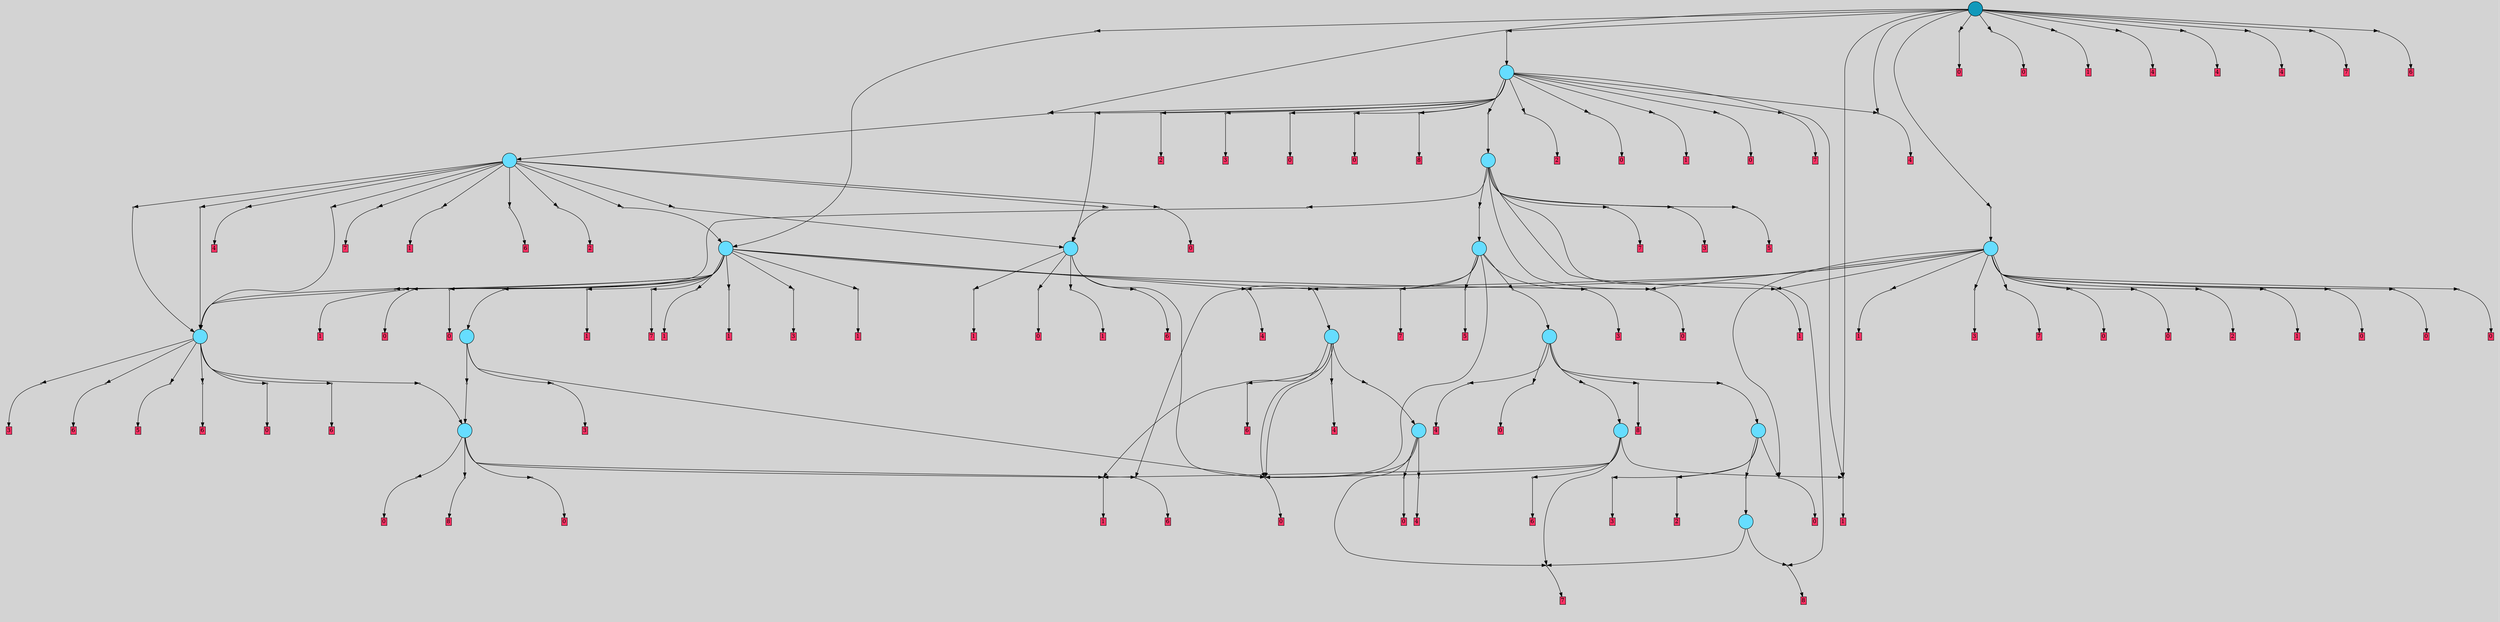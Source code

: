 // File exported with GEGELATI v1.3.1
// On the 2024-07-09 02:22:18
// With the MARL::MarlTPGGraphDotExporter
digraph{
	graph[pad = "0.212, 0.055" bgcolor = lightgray]
	node[shape=circle style = filled label = ""]
		T7 [fillcolor="#66ddff"]
		T148 [fillcolor="#66ddff"]
		T198 [fillcolor="#66ddff"]
		T244 [fillcolor="#66ddff"]
		T254 [fillcolor="#66ddff"]
		T368 [fillcolor="#66ddff"]
		T440 [fillcolor="#66ddff"]
		T540 [fillcolor="#66ddff"]
		T645 [fillcolor="#66ddff"]
		T694 [fillcolor="#66ddff"]
		T898 [fillcolor="#66ddff"]
		T1302 [fillcolor="#66ddff"]
		T1539 [fillcolor="#66ddff"]
		T1646 [fillcolor="#66ddff"]
		T3061 [fillcolor="#66ddff"]
		T3866 [fillcolor="#66ddff"]
		T4698 [fillcolor="#1199bb"]
		P51791 [fillcolor="#cccccc" shape=point] //
		I51791 [shape=box style=invis label="3|6&1|7#0|0&#92;n7|5&4|6#4|5&#92;n4|1&2|0#0|6&#92;n3|2&3|1#4|2&#92;n7|4&0|5#4|3&#92;n3|4&2|4#1|3&#92;n"]
		P51791 -> I51791[style=invis]
		A37044 [fillcolor="#ff3366" shape=box margin=0.03 width=0 height=0 label="7"]
		T7 -> P51791 -> A37044
		P51792 [fillcolor="#cccccc" shape=point] //
		I51792 [shape=box style=invis label="6|0&1|2#4|7&#92;n0|2&2|2#1|2&#92;n1|3&2|0#3|5&#92;n6|0&2|5#1|2&#92;n2|4&4|5#2|0&#92;n"]
		P51792 -> I51792[style=invis]
		A37045 [fillcolor="#ff3366" shape=box margin=0.03 width=0 height=0 label="8"]
		T7 -> P51792 -> A37045
		P51793 [fillcolor="#cccccc" shape=point] //
		I51793 [shape=box style=invis label="6|4&0|6#4|0&#92;n2|0&3|2#1|4&#92;n"]
		P51793 -> I51793[style=invis]
		T148 -> P51793 -> T7
		P51794 [fillcolor="#cccccc" shape=point] //
		I51794 [shape=box style=invis label="6|4&0|1#0|0&#92;n8|7&2|2#0|7&#92;n2|4&1|0#4|2&#92;n4|4&2|5#0|3&#92;n1|0&2|4#1|1&#92;n6|5&4|6#0|3&#92;n2|6&0|3#3|6&#92;n"]
		P51794 -> I51794[style=invis]
		A37046 [fillcolor="#ff3366" shape=box margin=0.03 width=0 height=0 label="3"]
		T148 -> P51794 -> A37046
		P51795 [fillcolor="#cccccc" shape=point] //
		I51795 [shape=box style=invis label="5|6&0|3#1|5&#92;n3|6&2|3#1|5&#92;n8|7&3|4#1|7&#92;n"]
		P51795 -> I51795[style=invis]
		A37047 [fillcolor="#ff3366" shape=box margin=0.03 width=0 height=0 label="2"]
		T148 -> P51795 -> A37047
		P51796 [fillcolor="#cccccc" shape=point] //
		I51796 [shape=box style=invis label="1|7&2|2#3|3&#92;n"]
		P51796 -> I51796[style=invis]
		A37048 [fillcolor="#ff3366" shape=box margin=0.03 width=0 height=0 label="0"]
		T148 -> P51796 -> A37048
		P51797 [fillcolor="#cccccc" shape=point] //
		I51797 [shape=box style=invis label="7|0&4|5#3|1&#92;n7|7&2|2#2|4&#92;n4|0&2|6#3|7&#92;n0|2&4|2#1|2&#92;n5|2&2|4#4|1&#92;n8|5&2|1#1|7&#92;n2|4&0|1#3|4&#92;n7|1&4|0#2|3&#92;n3|3&4|5#1|0&#92;n"]
		P51797 -> I51797[style=invis]
		A37049 [fillcolor="#ff3366" shape=box margin=0.03 width=0 height=0 label="6"]
		T198 -> P51797 -> A37049
		P51798 [fillcolor="#cccccc" shape=point] //
		I51798 [shape=box style=invis label="2|0&3|4#2|3&#92;n4|0&1|7#4|6&#92;n1|1&4|5#2|2&#92;n"]
		P51798 -> I51798[style=invis]
		A37050 [fillcolor="#ff3366" shape=box margin=0.03 width=0 height=0 label="0"]
		T198 -> P51798 -> A37050
		P51799 [fillcolor="#cccccc" shape=point] //
		I51799 [shape=box style=invis label="3|6&3|2#2|6&#92;n5|2&3|5#3|3&#92;n4|2&4|3#2|2&#92;n"]
		P51799 -> I51799[style=invis]
		A37051 [fillcolor="#ff3366" shape=box margin=0.03 width=0 height=0 label="1"]
		T198 -> P51799 -> A37051
		T198 -> P51791
		P51800 [fillcolor="#cccccc" shape=point] //
		I51800 [shape=box style=invis label="5|2&3|5#3|3&#92;n3|3&3|2#2|6&#92;n4|2&4|3#2|2&#92;n"]
		P51800 -> I51800[style=invis]
		A37052 [fillcolor="#ff3366" shape=box margin=0.03 width=0 height=0 label="1"]
		T198 -> P51800 -> A37052
		P51801 [fillcolor="#cccccc" shape=point] //
		I51801 [shape=box style=invis label="4|1&2|1#3|0&#92;n5|7&4|6#1|0&#92;n8|7&0|5#1|4&#92;n2|7&4|7#0|6&#92;n0|0&0|0#3|6&#92;n"]
		P51801 -> I51801[style=invis]
		A37053 [fillcolor="#ff3366" shape=box margin=0.03 width=0 height=0 label="0"]
		T244 -> P51801 -> A37053
		P51802 [fillcolor="#cccccc" shape=point] //
		I51802 [shape=box style=invis label="6|4&0|1#0|0&#92;n6|5&4|6#0|3&#92;n2|4&1|0#4|2&#92;n4|4&4|5#0|3&#92;n1|0&2|4#1|1&#92;n8|7&2|2#0|7&#92;n"]
		P51802 -> I51802[style=invis]
		A37054 [fillcolor="#ff3366" shape=box margin=0.03 width=0 height=0 label="8"]
		T244 -> P51802 -> A37054
		P51803 [fillcolor="#cccccc" shape=point] //
		I51803 [shape=box style=invis label="0|5&2|4#4|0&#92;n0|7&3|3#3|1&#92;n"]
		P51803 -> I51803[style=invis]
		A37055 [fillcolor="#ff3366" shape=box margin=0.03 width=0 height=0 label="6"]
		T244 -> P51803 -> A37055
		P51804 [fillcolor="#cccccc" shape=point] //
		I51804 [shape=box style=invis label="1|1&4|5#2|2&#92;n4|0&1|3#4|6&#92;n4|4&4|2#4|5&#92;n"]
		P51804 -> I51804[style=invis]
		A37056 [fillcolor="#ff3366" shape=box margin=0.03 width=0 height=0 label="0"]
		T244 -> P51804 -> A37056
		T244 -> P51799
		T254 -> P51791
		P51805 [fillcolor="#cccccc" shape=point] //
		I51805 [shape=box style=invis label="1|7&3|3#4|2&#92;n1|0&2|2#0|3&#92;n3|6&3|7#0|4&#92;n"]
		P51805 -> I51805[style=invis]
		A37057 [fillcolor="#ff3366" shape=box margin=0.03 width=0 height=0 label="4"]
		T254 -> P51805 -> A37057
		P51806 [fillcolor="#cccccc" shape=point] //
		I51806 [shape=box style=invis label="8|5&0|0#2|0&#92;n8|7&1|1#1|2&#92;n4|0&3|4#4|0&#92;n4|1&1|3#3|7&#92;n0|7&3|6#3|3&#92;n"]
		P51806 -> I51806[style=invis]
		A37058 [fillcolor="#ff3366" shape=box margin=0.03 width=0 height=0 label="0"]
		T254 -> P51806 -> A37058
		T254 -> P51798
		T368 -> P51798
		T368 -> P51799
		P51807 [fillcolor="#cccccc" shape=point] //
		I51807 [shape=box style=invis label="2|4&3|0#3|7&#92;n6|3&4|3#4|4&#92;n0|1&4|6#3|7&#92;n"]
		P51807 -> I51807[style=invis]
		A37059 [fillcolor="#ff3366" shape=box margin=0.03 width=0 height=0 label="4"]
		T368 -> P51807 -> A37059
		P51808 [fillcolor="#cccccc" shape=point] //
		I51808 [shape=box style=invis label="1|1&4|5#2|2&#92;n2|0&3|4#2|3&#92;n5|4&3|3#0|3&#92;n"]
		P51808 -> I51808[style=invis]
		T368 -> P51808 -> T254
		T368 -> P51798
		P51809 [fillcolor="#cccccc" shape=point] //
		I51809 [shape=box style=invis label="4|7&4|4#1|2&#92;n1|6&1|2#3|1&#92;n0|0&3|0#2|5&#92;n6|6&2|3#3|1&#92;n1|3&3|0#0|1&#92;n"]
		P51809 -> I51809[style=invis]
		A37060 [fillcolor="#ff3366" shape=box margin=0.03 width=0 height=0 label="6"]
		T368 -> P51809 -> A37060
		P51810 [fillcolor="#cccccc" shape=point] //
		I51810 [shape=box style=invis label="3|6&3|7#0|4&#92;n1|6&2|2#0|3&#92;n"]
		P51810 -> I51810[style=invis]
		A37061 [fillcolor="#ff3366" shape=box margin=0.03 width=0 height=0 label="4"]
		T440 -> P51810 -> A37061
		P51811 [fillcolor="#cccccc" shape=point] //
		I51811 [shape=box style=invis label="5|6&2|7#2|2&#92;n8|7&4|1#0|2&#92;n3|5&2|3#4|5&#92;n7|0&4|5#0|3&#92;n7|5&0|2#4|4&#92;n"]
		P51811 -> I51811[style=invis]
		T440 -> P51811 -> T148
		P51812 [fillcolor="#cccccc" shape=point] //
		I51812 [shape=box style=invis label="2|2&4|6#1|0&#92;n5|1&0|5#3|0&#92;n0|0&0|1#0|0&#92;n"]
		P51812 -> I51812[style=invis]
		A37062 [fillcolor="#ff3366" shape=box margin=0.03 width=0 height=0 label="0"]
		T440 -> P51812 -> A37062
		P51813 [fillcolor="#cccccc" shape=point] //
		I51813 [shape=box style=invis label="1|6&2|0#3|5&#92;n0|6&1|5#1|6&#92;n6|0&1|2#4|7&#92;n0|0&2|4#0|1&#92;n6|0&2|5#1|2&#92;n2|2&4|5#2|0&#92;n"]
		P51813 -> I51813[style=invis]
		A37063 [fillcolor="#ff3366" shape=box margin=0.03 width=0 height=0 label="8"]
		T440 -> P51813 -> A37063
		P51814 [fillcolor="#cccccc" shape=point] //
		I51814 [shape=box style=invis label="1|1&2|7#2|0&#92;n3|0&1|1#4|5&#92;n"]
		P51814 -> I51814[style=invis]
		T440 -> P51814 -> T198
		P51815 [fillcolor="#cccccc" shape=point] //
		I51815 [shape=box style=invis label="7|7&0|4#3|4&#92;n6|2&1|4#3|6&#92;n3|2&4|4#3|1&#92;n1|1&3|2#0|6&#92;n5|7&2|6#4|5&#92;n2|4&3|2#0|4&#92;n7|1&0|4#3|4&#92;n0|4&1|0#3|6&#92;n0|0&2|2#3|3&#92;n0|1&2|0#0|5&#92;n"]
		P51815 -> I51815[style=invis]
		A37064 [fillcolor="#ff3366" shape=box margin=0.03 width=0 height=0 label="3"]
		T540 -> P51815 -> A37064
		P51816 [fillcolor="#cccccc" shape=point] //
		I51816 [shape=box style=invis label="3|4&4|6#1|3&#92;n7|6&2|7#4|1&#92;n2|5&3|0#1|0&#92;n0|0&3|4#3|1&#92;n7|5&4|6#4|5&#92;n1|6&4|7#1|0&#92;n0|1&3|2#2|6&#92;n6|6&4|5#2|4&#92;n7|0&1|0#4|3&#92;n"]
		P51816 -> I51816[style=invis]
		A37065 [fillcolor="#ff3366" shape=box margin=0.03 width=0 height=0 label="7"]
		T540 -> P51816 -> A37065
		P51817 [fillcolor="#cccccc" shape=point] //
		I51817 [shape=box style=invis label="7|5&0|1#2|7&#92;n8|5&0|1#1|0&#92;n7|2&2|1#0|7&#92;n3|5&3|5#0|1&#92;n3|0&2|3#2|1&#92;n"]
		P51817 -> I51817[style=invis]
		A37066 [fillcolor="#ff3366" shape=box margin=0.03 width=0 height=0 label="5"]
		T540 -> P51817 -> A37066
		T540 -> P51798
		T540 -> P51803
		P51818 [fillcolor="#cccccc" shape=point] //
		I51818 [shape=box style=invis label="5|1&4|0#1|2&#92;n0|5&2|4#4|0&#92;n"]
		P51818 -> I51818[style=invis]
		T540 -> P51818 -> T440
		P51819 [fillcolor="#cccccc" shape=point] //
		I51819 [shape=box style=invis label="4|5&2|0#3|2&#92;n5|3&4|5#2|3&#92;n2|0&2|3#1|4&#92;n6|5&3|0#1|5&#92;n"]
		P51819 -> I51819[style=invis]
		A37067 [fillcolor="#ff3366" shape=box margin=0.03 width=0 height=0 label="1"]
		T645 -> P51819 -> A37067
		P51820 [fillcolor="#cccccc" shape=point] //
		I51820 [shape=box style=invis label="4|0&1|7#4|6&#92;n2|0&2|4#2|3&#92;n1|1&4|5#2|2&#92;n8|7&4|1#0|5&#92;n"]
		P51820 -> I51820[style=invis]
		A37068 [fillcolor="#ff3366" shape=box margin=0.03 width=0 height=0 label="0"]
		T645 -> P51820 -> A37068
		P51821 [fillcolor="#cccccc" shape=point] //
		I51821 [shape=box style=invis label="6|1&0|5#4|7&#92;n7|0&2|0#4|1&#92;n3|6&3|2#4|6&#92;n4|2&4|2#2|2&#92;n5|2&3|5#3|3&#92;n"]
		P51821 -> I51821[style=invis]
		A37069 [fillcolor="#ff3366" shape=box margin=0.03 width=0 height=0 label="1"]
		T645 -> P51821 -> A37069
		T645 -> P51798
		P51822 [fillcolor="#cccccc" shape=point] //
		I51822 [shape=box style=invis label="5|0&2|3#3|7&#92;n0|7&4|2#3|4&#92;n"]
		P51822 -> I51822[style=invis]
		A37070 [fillcolor="#ff3366" shape=box margin=0.03 width=0 height=0 label="6"]
		T645 -> P51822 -> A37070
		P51823 [fillcolor="#cccccc" shape=point] //
		I51823 [shape=box style=invis label="6|3&3|0#2|1&#92;n1|0&3|4#2|4&#92;n1|1&4|5#2|2&#92;n"]
		P51823 -> I51823[style=invis]
		T694 -> P51823 -> T244
		P51824 [fillcolor="#cccccc" shape=point] //
		I51824 [shape=box style=invis label="6|2&0|7#3|7&#92;n8|2&4|5#4|5&#92;n0|4&1|1#3|6&#92;n7|1&0|4#3|4&#92;n2|2&4|2#1|5&#92;n6|1&4|7#2|2&#92;n2|5&2|5#2|0&#92;n5|7&2|6#4|5&#92;n2|0&4|7#2|2&#92;n"]
		P51824 -> I51824[style=invis]
		A37071 [fillcolor="#ff3366" shape=box margin=0.03 width=0 height=0 label="3"]
		T694 -> P51824 -> A37071
		T694 -> P51798
		P51825 [fillcolor="#cccccc" shape=point] //
		I51825 [shape=box style=invis label="1|6&3|3#3|0&#92;n4|5&2|3#4|7&#92;n2|3&2|2#1|3&#92;n8|4&4|1#3|7&#92;n6|3&0|0#0|5&#92;n7|0&4|6#0|6&#92;n"]
		P51825 -> I51825[style=invis]
		T898 -> P51825 -> T244
		P51826 [fillcolor="#cccccc" shape=point] //
		I51826 [shape=box style=invis label="6|2&0|7#3|7&#92;n8|2&4|5#4|5&#92;n0|4&1|1#3|6&#92;n7|1&0|4#3|4&#92;n2|2&4|2#1|5&#92;n6|1&4|7#2|2&#92;n2|5&2|5#2|0&#92;n2|0&4|7#2|2&#92;n5|7&2|6#4|5&#92;n1|1&3|3#1|6&#92;n"]
		P51826 -> I51826[style=invis]
		A37072 [fillcolor="#ff3366" shape=box margin=0.03 width=0 height=0 label="3"]
		T898 -> P51826 -> A37072
		P51827 [fillcolor="#cccccc" shape=point] //
		I51827 [shape=box style=invis label="0|7&3|3#3|0&#92;n0|5&2|4#4|0&#92;n"]
		P51827 -> I51827[style=invis]
		A37073 [fillcolor="#ff3366" shape=box margin=0.03 width=0 height=0 label="6"]
		T898 -> P51827 -> A37073
		P51828 [fillcolor="#cccccc" shape=point] //
		I51828 [shape=box style=invis label="8|5&0|1#1|0&#92;n7|5&0|1#2|7&#92;n7|2&2|1#0|7&#92;n3|0&2|3#2|1&#92;n"]
		P51828 -> I51828[style=invis]
		A37074 [fillcolor="#ff3366" shape=box margin=0.03 width=0 height=0 label="5"]
		T898 -> P51828 -> A37074
		P51829 [fillcolor="#cccccc" shape=point] //
		I51829 [shape=box style=invis label="5|6&4|7#0|3&#92;n6|5&4|4#3|1&#92;n4|6&3|0#1|1&#92;n5|0&0|1#1|7&#92;n"]
		P51829 -> I51829[style=invis]
		A37075 [fillcolor="#ff3366" shape=box margin=0.03 width=0 height=0 label="6"]
		T898 -> P51829 -> A37075
		P51830 [fillcolor="#cccccc" shape=point] //
		I51830 [shape=box style=invis label="5|0&3|7#0|0&#92;n2|2&0|3#1|4&#92;n6|4&4|2#0|4&#92;n1|7&2|2#3|3&#92;n"]
		P51830 -> I51830[style=invis]
		A37076 [fillcolor="#ff3366" shape=box margin=0.03 width=0 height=0 label="0"]
		T898 -> P51830 -> A37076
		P51831 [fillcolor="#cccccc" shape=point] //
		I51831 [shape=box style=invis label="0|5&1|3#1|6&#92;n5|0&0|6#3|4&#92;n6|7&3|4#0|4&#92;n"]
		P51831 -> I51831[style=invis]
		A37077 [fillcolor="#ff3366" shape=box margin=0.03 width=0 height=0 label="6"]
		T898 -> P51831 -> A37077
		P51832 [fillcolor="#cccccc" shape=point] //
		I51832 [shape=box style=invis label="7|3&4|2#2|0&#92;n6|0&3|2#4|6&#92;n5|2&1|4#2|6&#92;n8|3&2|0#3|6&#92;n6|7&2|1#4|4&#92;n1|3&1|0#2|0&#92;n"]
		P51832 -> I51832[style=invis]
		A37078 [fillcolor="#ff3366" shape=box margin=0.03 width=0 height=0 label="7"]
		T1302 -> P51832 -> A37078
		T1302 -> P51792
		P51833 [fillcolor="#cccccc" shape=point] //
		I51833 [shape=box style=invis label="8|0&3|4#2|5&#92;n5|7&3|4#4|5&#92;n6|1&4|6#3|7&#92;n2|0&4|7#0|2&#92;n6|1&4|7#4|2&#92;n4|1&0|4#3|4&#92;n0|4&1|1#3|6&#92;n2|5&2|5#2|0&#92;n"]
		P51833 -> I51833[style=invis]
		A37079 [fillcolor="#ff3366" shape=box margin=0.03 width=0 height=0 label="3"]
		T1302 -> P51833 -> A37079
		P51834 [fillcolor="#cccccc" shape=point] //
		I51834 [shape=box style=invis label="1|4&4|3#3|3&#92;n5|2&3|2#0|0&#92;n4|0&3|4#4|7&#92;n5|0&4|7#4|1&#92;n4|1&3|5#3|3&#92;n8|1&1|3#4|5&#92;n0|3&2|6#1|0&#92;n4|4&4|0#4|5&#92;n"]
		P51834 -> I51834[style=invis]
		T1302 -> P51834 -> T540
		P51835 [fillcolor="#cccccc" shape=point] //
		I51835 [shape=box style=invis label="1|1&0|5#2|2&#92;n4|0&1|7#4|6&#92;n2|0&1|6#2|1&#92;n"]
		P51835 -> I51835[style=invis]
		A37080 [fillcolor="#ff3366" shape=box margin=0.03 width=0 height=0 label="0"]
		T1302 -> P51835 -> A37080
		P51836 [fillcolor="#cccccc" shape=point] //
		I51836 [shape=box style=invis label="3|0&2|3#2|1&#92;n4|3&4|6#2|6&#92;n7|2&2|1#3|7&#92;n7|0&0|1#2|7&#92;n8|7&4|5#3|4&#92;n"]
		P51836 -> I51836[style=invis]
		A37081 [fillcolor="#ff3366" shape=box margin=0.03 width=0 height=0 label="5"]
		T1302 -> P51836 -> A37081
		P51837 [fillcolor="#cccccc" shape=point] //
		I51837 [shape=box style=invis label="5|3&4|2#2|3&#92;n4|7&2|3#3|2&#92;n1|5&3|0#1|5&#92;n2|0&2|3#1|4&#92;n3|7&0|4#4|4&#92;n"]
		P51837 -> I51837[style=invis]
		A37082 [fillcolor="#ff3366" shape=box margin=0.03 width=0 height=0 label="1"]
		T1302 -> P51837 -> A37082
		P51838 [fillcolor="#cccccc" shape=point] //
		I51838 [shape=box style=invis label="1|0&4|3#1|3&#92;n6|1&2|3#0|1&#92;n7|5&1|1#0|7&#92;n"]
		P51838 -> I51838[style=invis]
		T1302 -> P51838 -> T898
		P51839 [fillcolor="#cccccc" shape=point] //
		I51839 [shape=box style=invis label="1|7&3|0#1|5&#92;n4|7&2|2#3|2&#92;n5|3&4|5#2|3&#92;n2|0&2|3#1|4&#92;n3|4&0|0#0|2&#92;n3|7&0|4#4|4&#92;n"]
		P51839 -> I51839[style=invis]
		A37083 [fillcolor="#ff3366" shape=box margin=0.03 width=0 height=0 label="1"]
		T1539 -> P51839 -> A37083
		P51840 [fillcolor="#cccccc" shape=point] //
		I51840 [shape=box style=invis label="6|2&0|7#3|7&#92;n8|2&4|0#4|5&#92;n0|4&1|1#3|6&#92;n4|1&0|4#3|4&#92;n5|7&2|6#4|5&#92;n2|0&4|7#2|2&#92;n6|1&4|7#4|2&#92;n3|7&0|2#3|2&#92;n2|5&2|5#2|0&#92;n"]
		P51840 -> I51840[style=invis]
		A37084 [fillcolor="#ff3366" shape=box margin=0.03 width=0 height=0 label="3"]
		T1539 -> P51840 -> A37084
		P51841 [fillcolor="#cccccc" shape=point] //
		I51841 [shape=box style=invis label="3|6&0|7#1|1&#92;n6|2&2|0#1|4&#92;n0|5&0|2#0|0&#92;n7|4&2|4#3|1&#92;n1|0&0|6#1|1&#92;n"]
		P51841 -> I51841[style=invis]
		A37085 [fillcolor="#ff3366" shape=box margin=0.03 width=0 height=0 label="1"]
		T1539 -> P51841 -> A37085
		P51842 [fillcolor="#cccccc" shape=point] //
		I51842 [shape=box style=invis label="3|4&1|4#1|1&#92;n5|0&2|7#3|4&#92;n"]
		P51842 -> I51842[style=invis]
		A37086 [fillcolor="#ff3366" shape=box margin=0.03 width=0 height=0 label="1"]
		T1539 -> P51842 -> A37086
		P51843 [fillcolor="#cccccc" shape=point] //
		I51843 [shape=box style=invis label="1|5&1|3#0|2&#92;n0|3&1|5#2|1&#92;n2|0&3|4#2|7&#92;n4|0&1|7#4|6&#92;n7|4&2|4#4|2&#92;n1|0&1|1#3|3&#92;n"]
		P51843 -> I51843[style=invis]
		A37087 [fillcolor="#ff3366" shape=box margin=0.03 width=0 height=0 label="0"]
		T1539 -> P51843 -> A37087
		P51844 [fillcolor="#cccccc" shape=point] //
		I51844 [shape=box style=invis label="6|3&3|3#2|0&#92;n0|0&3|5#2|0&#92;n1|6&2|5#1|5&#92;n"]
		P51844 -> I51844[style=invis]
		T1539 -> P51844 -> T694
		P51845 [fillcolor="#cccccc" shape=point] //
		I51845 [shape=box style=invis label="7|4&4|6#0|2&#92;n4|0&4|7#4|6&#92;n2|0&3|4#2|3&#92;n"]
		P51845 -> I51845[style=invis]
		T1539 -> P51845 -> T368
		P51846 [fillcolor="#cccccc" shape=point] //
		I51846 [shape=box style=invis label="0|5&0|4#2|6&#92;n1|3&0|3#4|6&#92;n"]
		P51846 -> I51846[style=invis]
		A37088 [fillcolor="#ff3366" shape=box margin=0.03 width=0 height=0 label="0"]
		T1539 -> P51846 -> A37088
		P51847 [fillcolor="#cccccc" shape=point] //
		I51847 [shape=box style=invis label="6|1&2|3#0|1&#92;n2|0&4|3#1|3&#92;n"]
		P51847 -> I51847[style=invis]
		T1539 -> P51847 -> T898
		P51848 [fillcolor="#cccccc" shape=point] //
		I51848 [shape=box style=invis label="5|3&4|5#2|3&#92;n2|0&2|3#1|4&#92;n4|7&2|3#3|2&#92;n2|0&3|3#4|3&#92;n3|7&0|4#4|4&#92;n"]
		P51848 -> I51848[style=invis]
		A37089 [fillcolor="#ff3366" shape=box margin=0.03 width=0 height=0 label="1"]
		T1539 -> P51848 -> A37089
		P51849 [fillcolor="#cccccc" shape=point] //
		I51849 [shape=box style=invis label="1|4&3|2#3|6&#92;n2|6&0|3#1|0&#92;n6|4&4|1#1|4&#92;n4|6&2|0#0|0&#92;n8|0&2|4#1|2&#92;n"]
		P51849 -> I51849[style=invis]
		A37090 [fillcolor="#ff3366" shape=box margin=0.03 width=0 height=0 label="7"]
		T1539 -> P51849 -> A37090
		P51850 [fillcolor="#cccccc" shape=point] //
		I51850 [shape=box style=invis label="8|0&2|2#0|3&#92;n1|7&3|3#4|2&#92;n3|6&3|7#0|4&#92;n"]
		P51850 -> I51850[style=invis]
		A37091 [fillcolor="#ff3366" shape=box margin=0.03 width=0 height=0 label="4"]
		T1539 -> P51850 -> A37091
		P51851 [fillcolor="#cccccc" shape=point] //
		I51851 [shape=box style=invis label="1|5&3|0#1|5&#92;n5|3&4|2#2|3&#92;n4|7&2|3#3|2&#92;n5|0&3|0#4|0&#92;n2|0&2|3#1|4&#92;n6|7&0|4#4|4&#92;n"]
		P51851 -> I51851[style=invis]
		A37092 [fillcolor="#ff3366" shape=box margin=0.03 width=0 height=0 label="1"]
		T1539 -> P51851 -> A37092
		T1539 -> P51835
		T1646 -> P51837
		P51852 [fillcolor="#cccccc" shape=point] //
		I51852 [shape=box style=invis label="7|5&0|7#3|0&#92;n6|4&0|7#2|1&#92;n2|2&1|5#3|7&#92;n7|0&3|1#3|5&#92;n1|1&3|1#3|0&#92;n5|2&0|6#0|0&#92;n6|2&0|1#0|3&#92;n"]
		P51852 -> I51852[style=invis]
		A37093 [fillcolor="#ff3366" shape=box margin=0.03 width=0 height=0 label="3"]
		T1646 -> P51852 -> A37093
		P51853 [fillcolor="#cccccc" shape=point] //
		I51853 [shape=box style=invis label="6|4&4|1#1|4&#92;n8|0&2|4#1|2&#92;n1|4&4|2#3|6&#92;n4|6&2|0#0|0&#92;n2|3&0|3#1|0&#92;n"]
		P51853 -> I51853[style=invis]
		A37094 [fillcolor="#ff3366" shape=box margin=0.03 width=0 height=0 label="7"]
		T1646 -> P51853 -> A37094
		P51854 [fillcolor="#cccccc" shape=point] //
		I51854 [shape=box style=invis label="4|0&1|6#4|6&#92;n1|1&4|5#2|2&#92;n"]
		P51854 -> I51854[style=invis]
		A37095 [fillcolor="#ff3366" shape=box margin=0.03 width=0 height=0 label="0"]
		T1646 -> P51854 -> A37095
		T1646 -> P51835
		P51855 [fillcolor="#cccccc" shape=point] //
		I51855 [shape=box style=invis label="3|3&2|6#3|3&#92;n3|0&3|6#2|3&#92;n4|0&1|4#4|2&#92;n8|6&3|0#4|1&#92;n"]
		P51855 -> I51855[style=invis]
		A37096 [fillcolor="#ff3366" shape=box margin=0.03 width=0 height=0 label="0"]
		T1646 -> P51855 -> A37096
		P51856 [fillcolor="#cccccc" shape=point] //
		I51856 [shape=box style=invis label="2|1&0|0#1|2&#92;n2|0&3|4#2|2&#92;n1|1&4|2#2|2&#92;n"]
		P51856 -> I51856[style=invis]
		A37097 [fillcolor="#ff3366" shape=box margin=0.03 width=0 height=0 label="2"]
		T1646 -> P51856 -> A37097
		P51857 [fillcolor="#cccccc" shape=point] //
		I51857 [shape=box style=invis label="2|0&4|0#1|0&#92;n6|1&2|3#0|6&#92;n6|7&3|5#1|0&#92;n"]
		P51857 -> I51857[style=invis]
		A37098 [fillcolor="#ff3366" shape=box margin=0.03 width=0 height=0 label="1"]
		T1646 -> P51857 -> A37098
		P51858 [fillcolor="#cccccc" shape=point] //
		I51858 [shape=box style=invis label="2|3&0|1#2|1&#92;n0|1&1|7#4|6&#92;n4|4&2|0#2|0&#92;n1|1&4|3#2|2&#92;n4|2&2|7#1|2&#92;n"]
		P51858 -> I51858[style=invis]
		A37099 [fillcolor="#ff3366" shape=box margin=0.03 width=0 height=0 label="0"]
		T1646 -> P51858 -> A37099
		T1646 -> P51845
		P51859 [fillcolor="#cccccc" shape=point] //
		I51859 [shape=box style=invis label="1|7&3|3#3|0&#92;n1|0&2|6#3|7&#92;n"]
		P51859 -> I51859[style=invis]
		A37100 [fillcolor="#ff3366" shape=box margin=0.03 width=0 height=0 label="0"]
		T1646 -> P51859 -> A37100
		P51860 [fillcolor="#cccccc" shape=point] //
		I51860 [shape=box style=invis label="1|2&2|1#3|2&#92;n4|1&2|1#3|0&#92;n8|7&0|5#1|4&#92;n5|7&4|6#1|0&#92;n0|0&0|0#3|6&#92;n"]
		P51860 -> I51860[style=invis]
		A37101 [fillcolor="#ff3366" shape=box margin=0.03 width=0 height=0 label="0"]
		T1646 -> P51860 -> A37101
		T1646 -> P51850
		T1646 -> P51796
		P51861 [fillcolor="#cccccc" shape=point] //
		I51861 [shape=box style=invis label="5|3&2|5#2|3&#92;n2|0&2|3#1|4&#92;n4|7&2|3#3|2&#92;n1|5&3|0#1|5&#92;n3|7&0|4#4|4&#92;n"]
		P51861 -> I51861[style=invis]
		A37102 [fillcolor="#ff3366" shape=box margin=0.03 width=0 height=0 label="1"]
		T1646 -> P51861 -> A37102
		P51862 [fillcolor="#cccccc" shape=point] //
		I51862 [shape=box style=invis label="6|2&4|2#0|2&#92;n7|7&3|7#4|7&#92;n5|0&3|2#4|6&#92;n"]
		P51862 -> I51862[style=invis]
		A37103 [fillcolor="#ff3366" shape=box margin=0.03 width=0 height=0 label="4"]
		T3061 -> P51862 -> A37103
		P51863 [fillcolor="#cccccc" shape=point] //
		I51863 [shape=box style=invis label="3|2&2|5#2|3&#92;n0|0&2|7#1|6&#92;n"]
		P51863 -> I51863[style=invis]
		T3061 -> P51863 -> T898
		P51864 [fillcolor="#cccccc" shape=point] //
		I51864 [shape=box style=invis label="2|4&2|5#2|0&#92;n6|6&0|7#4|5&#92;n4|0&4|4#3|1&#92;n"]
		P51864 -> I51864[style=invis]
		T3061 -> P51864 -> T898
		P51865 [fillcolor="#cccccc" shape=point] //
		I51865 [shape=box style=invis label="4|6&0|6#1|0&#92;n1|4&2|3#3|6&#92;n6|5&1|7#1|1&#92;n5|0&2|7#3|5&#92;n0|3&4|2#4|5&#92;n"]
		P51865 -> I51865[style=invis]
		A37104 [fillcolor="#ff3366" shape=box margin=0.03 width=0 height=0 label="7"]
		T3061 -> P51865 -> A37104
		P51866 [fillcolor="#cccccc" shape=point] //
		I51866 [shape=box style=invis label="5|3&4|5#2|3&#92;n1|0&2|3#1|4&#92;n3|7&0|1#4|4&#92;n"]
		P51866 -> I51866[style=invis]
		A37105 [fillcolor="#ff3366" shape=box margin=0.03 width=0 height=0 label="1"]
		T3061 -> P51866 -> A37105
		P51867 [fillcolor="#cccccc" shape=point] //
		I51867 [shape=box style=invis label="0|7&0|4#1|2&#92;n7|6&1|3#1|5&#92;n0|5&4|6#4|5&#92;n0|4&1|1#4|1&#92;n3|0&0|4#2|3&#92;n"]
		P51867 -> I51867[style=invis]
		T3061 -> P51867 -> T645
		P51868 [fillcolor="#cccccc" shape=point] //
		I51868 [shape=box style=invis label="2|5&4|7#3|1&#92;n1|0&2|3#0|5&#92;n"]
		P51868 -> I51868[style=invis]
		T3061 -> P51868 -> T1539
		P51869 [fillcolor="#cccccc" shape=point] //
		I51869 [shape=box style=invis label="3|0&0|4#2|3&#92;n4|0&1|7#4|6&#92;n"]
		P51869 -> I51869[style=invis]
		A37106 [fillcolor="#ff3366" shape=box margin=0.03 width=0 height=0 label="6"]
		T3061 -> P51869 -> A37106
		P51870 [fillcolor="#cccccc" shape=point] //
		I51870 [shape=box style=invis label="5|7&1|7#0|5&#92;n4|3&1|0#3|5&#92;n8|3&2|1#1|7&#92;n8|6&3|0#2|2&#92;n2|0&2|6#3|3&#92;n5|1&3|4#2|3&#92;n5|7&1|7#4|4&#92;n"]
		P51870 -> I51870[style=invis]
		T3061 -> P51870 -> T645
		P51871 [fillcolor="#cccccc" shape=point] //
		I51871 [shape=box style=invis label="0|0&2|7#3|6&#92;n"]
		P51871 -> I51871[style=invis]
		T3061 -> P51871 -> T898
		P51872 [fillcolor="#cccccc" shape=point] //
		I51872 [shape=box style=invis label="8|1&3|4#1|7&#92;n1|0&2|1#0|6&#92;n6|5&0|5#2|0&#92;n6|2&1|5#1|7&#92;n5|6&0|1#1|5&#92;n3|6&2|3#1|5&#92;n7|1&3|1#1|4&#92;n"]
		P51872 -> I51872[style=invis]
		A37107 [fillcolor="#ff3366" shape=box margin=0.03 width=0 height=0 label="2"]
		T3061 -> P51872 -> A37107
		P51873 [fillcolor="#cccccc" shape=point] //
		I51873 [shape=box style=invis label="6|5&3|7#0|6&#92;n5|4&2|0#3|6&#92;n0|0&1|4#3|4&#92;n"]
		P51873 -> I51873[style=invis]
		A37108 [fillcolor="#ff3366" shape=box margin=0.03 width=0 height=0 label="0"]
		T3061 -> P51873 -> A37108
		P51874 [fillcolor="#cccccc" shape=point] //
		I51874 [shape=box style=invis label="4|0&1|7#0|4&#92;n2|3&1|7#1|0&#92;n5|7&4|3#1|0&#92;n2|0&1|7#2|2&#92;n1|4&2|0#2|0&#92;n8|7&4|5#4|5&#92;n"]
		P51874 -> I51874[style=invis]
		A37109 [fillcolor="#ff3366" shape=box margin=0.03 width=0 height=0 label="2"]
		T3866 -> P51874 -> A37109
		P51875 [fillcolor="#cccccc" shape=point] //
		I51875 [shape=box style=invis label="3|0&0|6#4|0&#92;n0|0&4|1#3|7&#92;n6|2&4|7#3|7&#92;n4|5&0|7#4|1&#92;n0|2&3|5#0|3&#92;n2|3&1|5#0|0&#92;n"]
		P51875 -> I51875[style=invis]
		T3866 -> P51875 -> T3061
		P51876 [fillcolor="#cccccc" shape=point] //
		I51876 [shape=box style=invis label="6|0&2|5#1|7&#92;n6|3&0|1#4|7&#92;n3|3&2|3#4|1&#92;n4|1&0|6#2|0&#92;n1|1&1|7#4|2&#92;n8|2&1|7#3|7&#92;n5|1&0|5#4|7&#92;n3|3&3|1#2|7&#92;n8|1&0|2#3|3&#92;n"]
		P51876 -> I51876[style=invis]
		A37110 [fillcolor="#ff3366" shape=box margin=0.03 width=0 height=0 label="3"]
		T3866 -> P51876 -> A37110
		P51877 [fillcolor="#cccccc" shape=point] //
		I51877 [shape=box style=invis label="5|6&0|4#1|0&#92;n1|7&3|3#4|2&#92;n8|0&2|2#0|3&#92;n"]
		P51877 -> I51877[style=invis]
		A37111 [fillcolor="#ff3366" shape=box margin=0.03 width=0 height=0 label="4"]
		T3866 -> P51877 -> A37111
		P51878 [fillcolor="#cccccc" shape=point] //
		I51878 [shape=box style=invis label="7|4&2|6#1|4&#92;n6|1&2|6#2|1&#92;n4|2&0|4#0|0&#92;n1|0&0|6#3|2&#92;n4|3&4|0#0|3&#92;n5|6&0|6#3|7&#92;n"]
		P51878 -> I51878[style=invis]
		A37112 [fillcolor="#ff3366" shape=box margin=0.03 width=0 height=0 label="0"]
		T3866 -> P51878 -> A37112
		P51879 [fillcolor="#cccccc" shape=point] //
		I51879 [shape=box style=invis label="2|7&3|5#2|2&#92;n2|2&0|2#1|6&#92;n7|0&1|6#4|4&#92;n8|6&0|6#0|5&#92;n"]
		P51879 -> I51879[style=invis]
		A37113 [fillcolor="#ff3366" shape=box margin=0.03 width=0 height=0 label="0"]
		T3866 -> P51879 -> A37113
		T3866 -> P51800
		P51880 [fillcolor="#cccccc" shape=point] //
		I51880 [shape=box style=invis label="5|0&3|4#2|1&#92;n5|2&1|1#3|4&#92;n8|5&2|0#2|6&#92;n"]
		P51880 -> I51880[style=invis]
		A37114 [fillcolor="#ff3366" shape=box margin=0.03 width=0 height=0 label="8"]
		T3866 -> P51880 -> A37114
		P51881 [fillcolor="#cccccc" shape=point] //
		I51881 [shape=box style=invis label="6|5&0|1#4|5&#92;n0|0&2|4#1|2&#92;n7|1&1|1#0|5&#92;n2|5&3|7#4|2&#92;n"]
		P51881 -> I51881[style=invis]
		T3866 -> P51881 -> T645
		P51882 [fillcolor="#cccccc" shape=point] //
		I51882 [shape=box style=invis label="5|4&2|6#1|6&#92;n2|4&2|6#2|1&#92;n3|1&1|5#1|0&#92;n4|5&0|2#3|0&#92;n2|2&0|1#3|7&#92;n6|0&1|0#0|0&#92;n3|4&0|1#2|3&#92;n"]
		P51882 -> I51882[style=invis]
		A37115 [fillcolor="#ff3366" shape=box margin=0.03 width=0 height=0 label="2"]
		T3866 -> P51882 -> A37115
		P51883 [fillcolor="#cccccc" shape=point] //
		I51883 [shape=box style=invis label="6|2&1|2#0|0&#92;n6|0&4|5#0|3&#92;n5|3&0|4#3|3&#92;n"]
		P51883 -> I51883[style=invis]
		T3866 -> P51883 -> T1302
		P51884 [fillcolor="#cccccc" shape=point] //
		I51884 [shape=box style=invis label="8|4&2|0#0|2&#92;n1|7&4|6#2|5&#92;n3|3&1|7#4|6&#92;n3|0&4|7#4|6&#92;n"]
		P51884 -> I51884[style=invis]
		A37116 [fillcolor="#ff3366" shape=box margin=0.03 width=0 height=0 label="0"]
		T3866 -> P51884 -> A37116
		P51885 [fillcolor="#cccccc" shape=point] //
		I51885 [shape=box style=invis label="0|0&2|3#2|1&#92;n7|0&0|1#2|7&#92;n5|3&1|1#1|5&#92;n8|7&4|1#4|4&#92;n"]
		P51885 -> I51885[style=invis]
		A37117 [fillcolor="#ff3366" shape=box margin=0.03 width=0 height=0 label="1"]
		T3866 -> P51885 -> A37117
		P51886 [fillcolor="#cccccc" shape=point] //
		I51886 [shape=box style=invis label="1|7&4|6#2|1&#92;n3|0&4|7#4|6&#92;n"]
		P51886 -> I51886[style=invis]
		A37118 [fillcolor="#ff3366" shape=box margin=0.03 width=0 height=0 label="0"]
		T3866 -> P51886 -> A37118
		P51887 [fillcolor="#cccccc" shape=point] //
		I51887 [shape=box style=invis label="0|2&2|4#0|2&#92;n2|3&3|6#4|3&#92;n3|7&2|1#0|6&#92;n6|2&2|1#4|5&#92;n6|1&3|2#0|2&#92;n6|5&0|1#2|0&#92;n6|1&2|6#1|3&#92;n6|0&4|7#3|0&#92;n7|4&0|1#2|6&#92;n4|1&2|0#0|6&#92;n"]
		P51887 -> I51887[style=invis]
		A37119 [fillcolor="#ff3366" shape=box margin=0.03 width=0 height=0 label="7"]
		T3866 -> P51887 -> A37119
		T4698 -> P51875
		P51888 [fillcolor="#cccccc" shape=point] //
		I51888 [shape=box style=invis label="4|3&4|0#0|3&#92;n6|1&2|6#2|1&#92;n1|0&0|6#3|2&#92;n7|4&2|3#2|4&#92;n1|6&1|0#1|6&#92;n"]
		P51888 -> I51888[style=invis]
		A37120 [fillcolor="#ff3366" shape=box margin=0.03 width=0 height=0 label="0"]
		T4698 -> P51888 -> A37120
		P51889 [fillcolor="#cccccc" shape=point] //
		I51889 [shape=box style=invis label="2|7&3|5#2|2&#92;n8|6&0|6#0|5&#92;n7|0&1|6#0|4&#92;n"]
		P51889 -> I51889[style=invis]
		A37121 [fillcolor="#ff3366" shape=box margin=0.03 width=0 height=0 label="0"]
		T4698 -> P51889 -> A37121
		T4698 -> P51800
		P51890 [fillcolor="#cccccc" shape=point] //
		I51890 [shape=box style=invis label="8|7&4|5#4|5&#92;n8|0&1|7#0|6&#92;n2|3&1|7#1|0&#92;n4|2&2|2#3|7&#92;n2|0&1|7#2|2&#92;n5|7&4|3#1|0&#92;n2|7&4|6#2|5&#92;n"]
		P51890 -> I51890[style=invis]
		T4698 -> P51890 -> T3866
		P51891 [fillcolor="#cccccc" shape=point] //
		I51891 [shape=box style=invis label="6|1&1|6#1|7&#92;n2|7&2|3#1|4&#92;n4|5&4|3#3|2&#92;n8|4&3|4#0|3&#92;n0|2&3|1#1|1&#92;n2|0&3|6#0|2&#92;n3|7&4|2#0|7&#92;n1|1&1|2#3|4&#92;n"]
		P51891 -> I51891[style=invis]
		A37122 [fillcolor="#ff3366" shape=box margin=0.03 width=0 height=0 label="1"]
		T4698 -> P51891 -> A37122
		P51892 [fillcolor="#cccccc" shape=point] //
		I51892 [shape=box style=invis label="0|0&0|7#3|1&#92;n7|7&1|6#3|3&#92;n"]
		P51892 -> I51892[style=invis]
		A37123 [fillcolor="#ff3366" shape=box margin=0.03 width=0 height=0 label="4"]
		T4698 -> P51892 -> A37123
		P51893 [fillcolor="#cccccc" shape=point] //
		I51893 [shape=box style=invis label="5|7&0|3#3|5&#92;n2|6&1|7#0|5&#92;n1|1&4|3#0|4&#92;n5|5&0|2#3|3&#92;n1|0&4|4#3|4&#92;n"]
		P51893 -> I51893[style=invis]
		A37124 [fillcolor="#ff3366" shape=box margin=0.03 width=0 height=0 label="4"]
		T4698 -> P51893 -> A37124
		P51894 [fillcolor="#cccccc" shape=point] //
		I51894 [shape=box style=invis label="6|6&1|2#2|6&#92;n4|4&1|6#0|4&#92;n1|0&3|6#1|3&#92;n7|1&2|1#2|7&#92;n3|4&3|4#4|2&#92;n"]
		P51894 -> I51894[style=invis]
		T4698 -> P51894 -> T1539
		P51895 [fillcolor="#cccccc" shape=point] //
		I51895 [shape=box style=invis label="3|0&4|6#4|0&#92;n0|0&4|1#3|2&#92;n7|2&4|7#2|2&#92;n0|2&0|5#4|4&#92;n3|7&0|5#2|5&#92;n5|2&4|7#3|7&#92;n3|7&0|2#0|6&#92;n1|0&0|0#3|7&#92;n"]
		P51895 -> I51895[style=invis]
		T4698 -> P51895 -> T1646
		T4698 -> P51877
		P51896 [fillcolor="#cccccc" shape=point] //
		I51896 [shape=box style=invis label="1|7&3|3#4|4&#92;n5|0&2|2#0|2&#92;n5|4&4|0#0|4&#92;n0|5&1|4#4|2&#92;n4|3&1|4#4|5&#92;n3|2&4|6#1|0&#92;n"]
		P51896 -> I51896[style=invis]
		A37125 [fillcolor="#ff3366" shape=box margin=0.03 width=0 height=0 label="4"]
		T4698 -> P51896 -> A37125
		P51897 [fillcolor="#cccccc" shape=point] //
		I51897 [shape=box style=invis label="1|4&2|3#1|6&#92;n5|2&0|7#4|6&#92;n5|0&2|7#3|5&#92;n4|6&0|6#1|0&#92;n"]
		P51897 -> I51897[style=invis]
		A37126 [fillcolor="#ff3366" shape=box margin=0.03 width=0 height=0 label="7"]
		T4698 -> P51897 -> A37126
		P51898 [fillcolor="#cccccc" shape=point] //
		I51898 [shape=box style=invis label="6|2&4|2#1|2&#92;n7|7&4|0#2|3&#92;n5|2&2|4#4|1&#92;n7|0&4|5#3|1&#92;n4|0&2|6#3|7&#92;n2|3&0|1#3|4&#92;n3|5&1|7#3|0&#92;n7|7&2|2#2|4&#92;n"]
		P51898 -> I51898[style=invis]
		A37127 [fillcolor="#ff3366" shape=box margin=0.03 width=0 height=0 label="6"]
		T4698 -> P51898 -> A37127
		{ rank= same T4698 }
}
